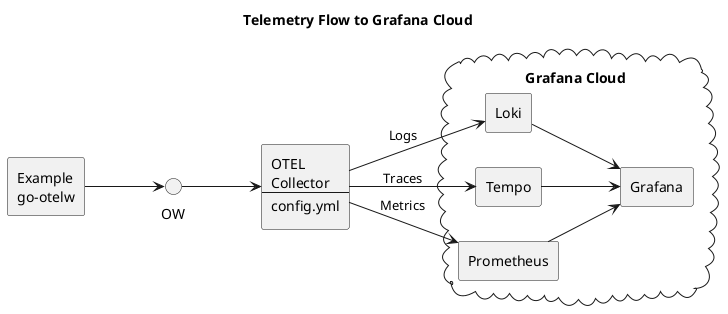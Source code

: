 @startuml grafana-cloud
title Telemetry Flow to Grafana Cloud
left to right direction

agent "Example\ngo-otelw" as EX
agent "OTEL\nCollector\n----\nconfig.yml" as OC

cloud "Grafana Cloud" {
    agent Loki
    agent Tempo
    agent Prometheus
    agent Grafana
}

EX --> OW
OW --> OC
OC --> Loki: "Logs"
OC --> Tempo: "Traces"
OC --> Prometheus: "Metrics"
Loki --> Grafana
Tempo --> Grafana
Prometheus --> Grafana

@enduml
